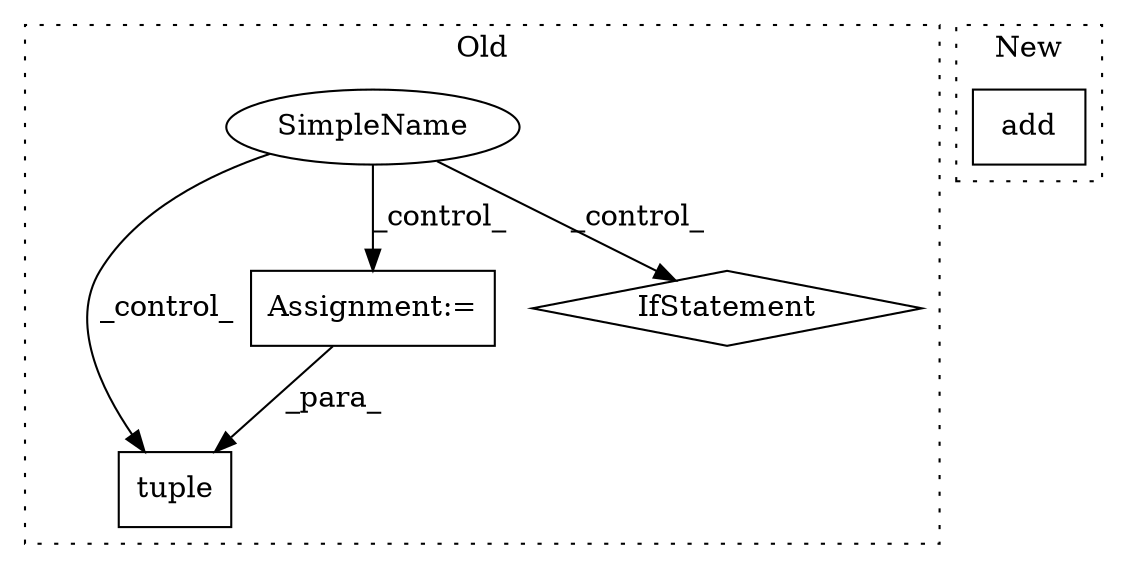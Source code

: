 digraph G {
subgraph cluster0 {
1 [label="tuple" a="32" s="1966,2083" l="15,-3" shape="box"];
3 [label="Assignment:=" a="7" s="2056" l="21" shape="box"];
4 [label="SimpleName" a="42" s="2266" l="5" shape="ellipse"];
5 [label="IfStatement" a="25" s="2056" l="21" shape="diamond"];
label = "Old";
style="dotted";
}
subgraph cluster1 {
2 [label="add" a="32" s="1891,1904" l="4,1" shape="box"];
label = "New";
style="dotted";
}
3 -> 1 [label="_para_"];
4 -> 5 [label="_control_"];
4 -> 3 [label="_control_"];
4 -> 1 [label="_control_"];
}